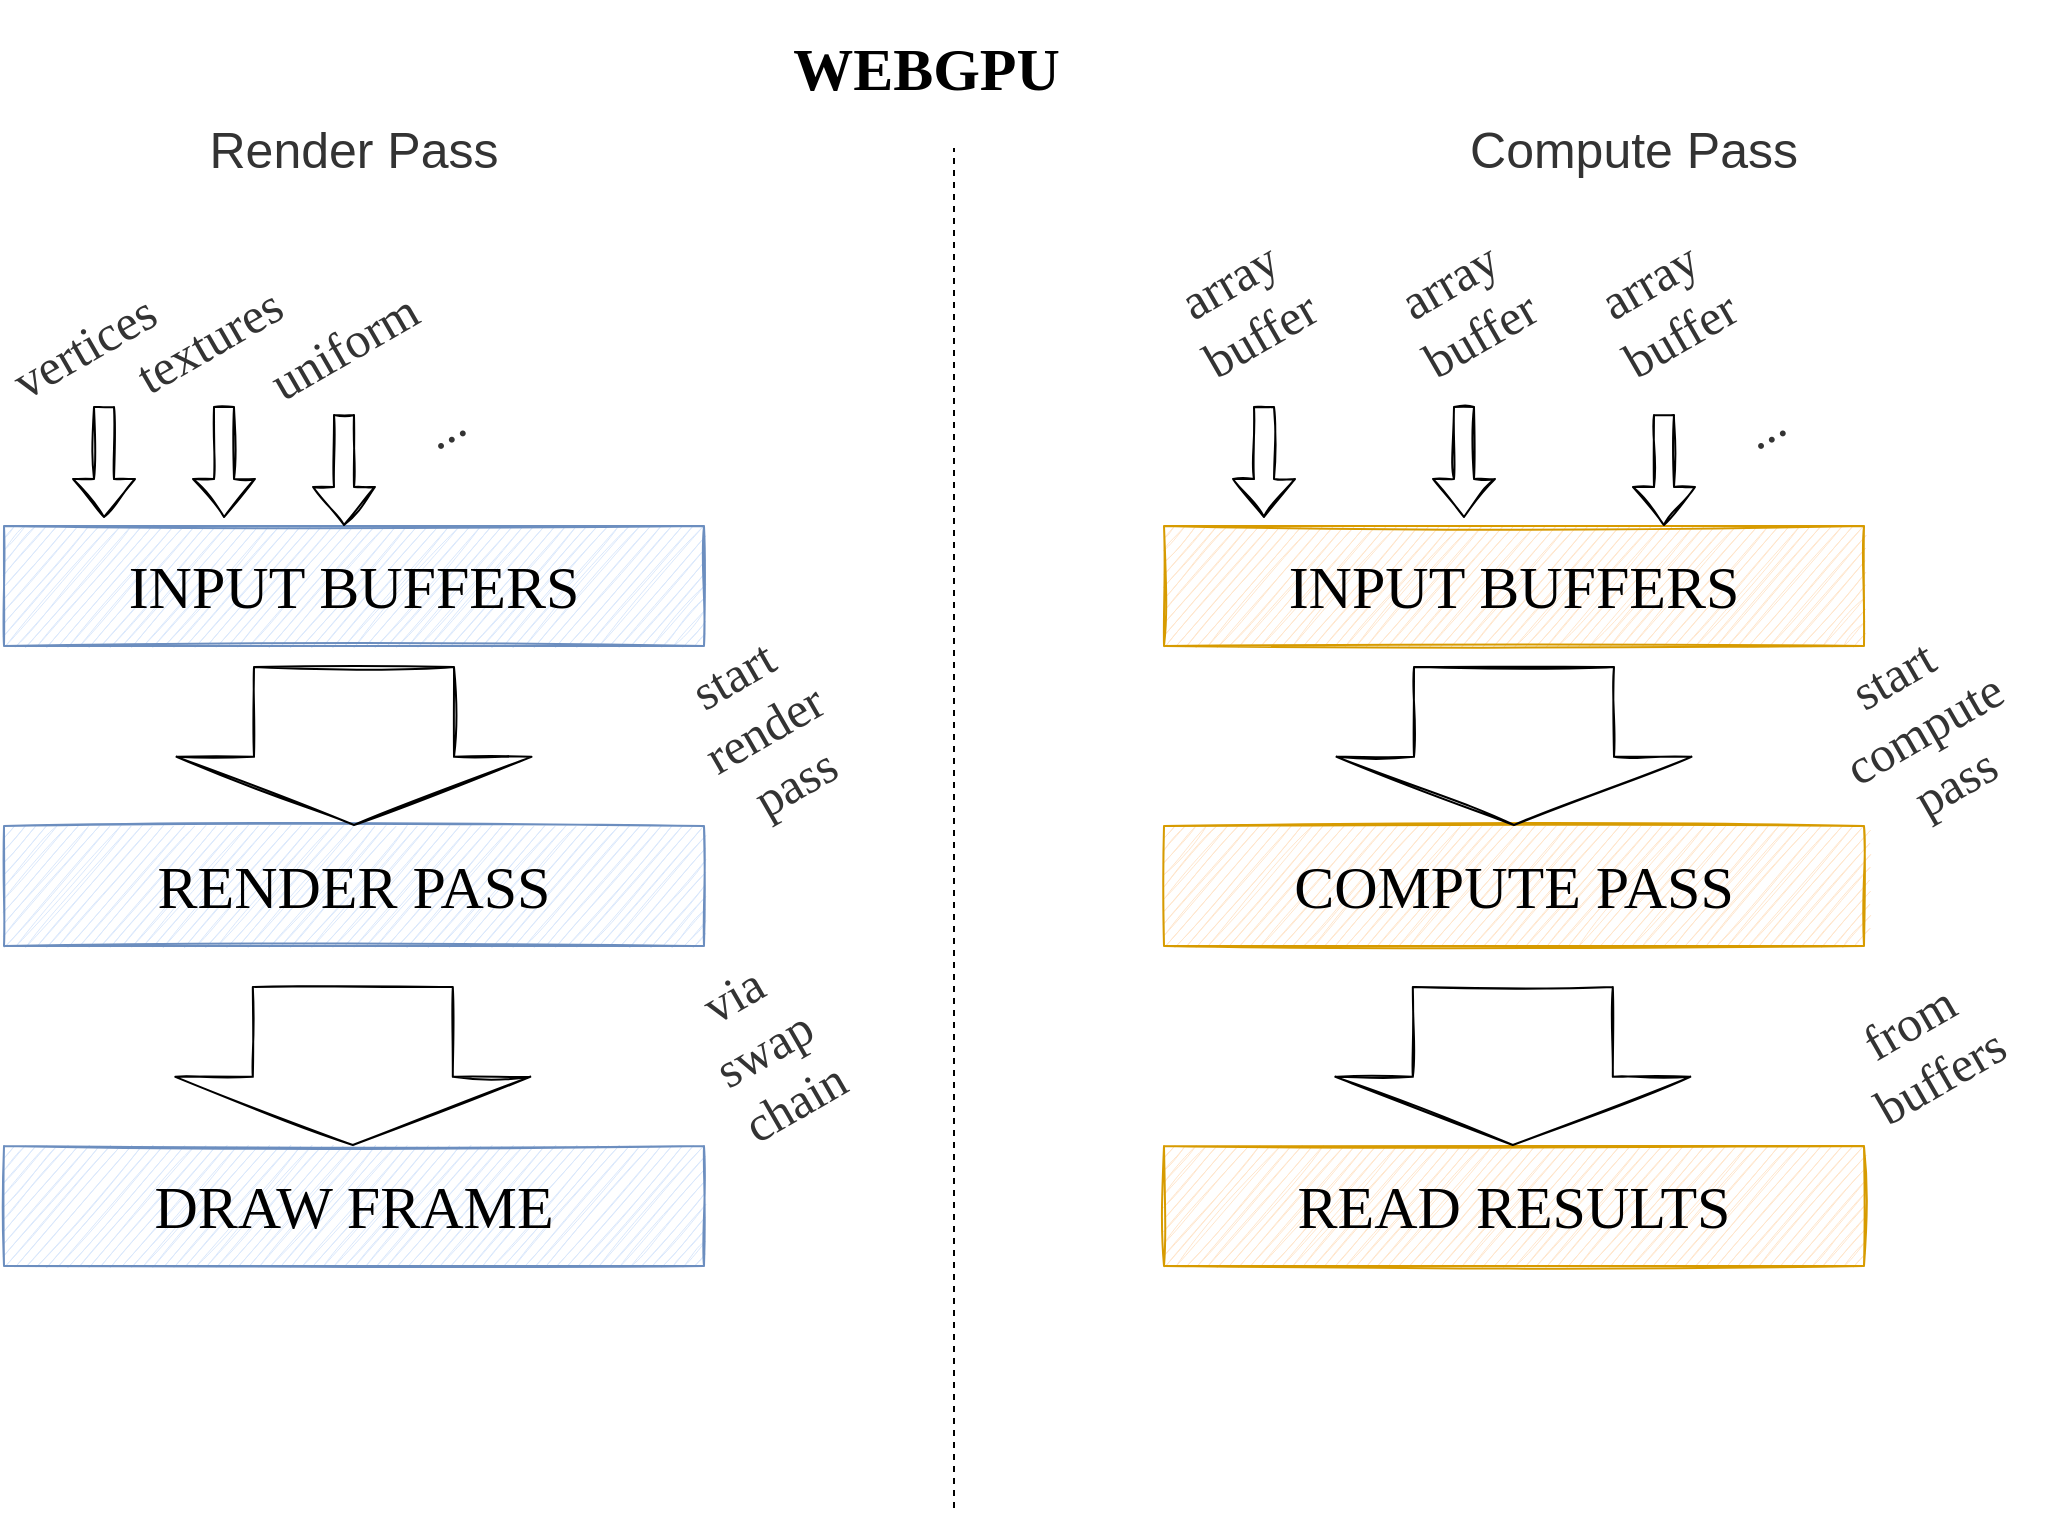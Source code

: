 <mxfile version="14.2.7" type="github">
  <diagram id="2PWqOyK30ByD1Av7zfay" name="Page-1">
    <mxGraphModel dx="1647" dy="896" grid="1" gridSize="10" guides="1" tooltips="1" connect="1" arrows="1" fold="1" page="1" pageScale="1" pageWidth="1169" pageHeight="827" math="0" shadow="0">
      <root>
        <mxCell id="0" />
        <mxCell id="1" parent="0" />
        <mxCell id="guxchqbyqDh5aLnwngeI-1" value="&lt;h1&gt;&lt;font face=&quot;Verdana&quot; style=&quot;font-size: 30px&quot;&gt;WEBGPU&amp;nbsp;&lt;/font&gt;&lt;/h1&gt;" style="text;html=1;strokeColor=none;fillColor=none;align=center;verticalAlign=middle;whiteSpace=wrap;rounded=0;" vertex="1" parent="1">
          <mxGeometry x="270" y="40" width="610" height="20" as="geometry" />
        </mxCell>
        <mxCell id="guxchqbyqDh5aLnwngeI-2" value="&lt;font style=&quot;line-height: 100% ; font-size: 30px&quot; face=&quot;Comic Sans MS&quot;&gt;INPUT BUFFERS&lt;/font&gt;" style="rounded=0;whiteSpace=wrap;html=1;fillColor=#dae8fc;strokeColor=#6c8ebf;sketch=1;labelBackgroundColor=none;" vertex="1" parent="1">
          <mxGeometry x="110" y="279" width="350" height="60" as="geometry" />
        </mxCell>
        <mxCell id="guxchqbyqDh5aLnwngeI-3" value="&lt;font style=&quot;line-height: 100% ; font-size: 30px&quot; face=&quot;Comic Sans MS&quot;&gt;RENDER PASS&lt;/font&gt;" style="rounded=0;whiteSpace=wrap;html=1;fillColor=#dae8fc;strokeColor=#6c8ebf;sketch=1;labelBackgroundColor=none;" vertex="1" parent="1">
          <mxGeometry x="110" y="429" width="350" height="60" as="geometry" />
        </mxCell>
        <mxCell id="guxchqbyqDh5aLnwngeI-4" value="&lt;font style=&quot;line-height: 100% ; font-size: 30px&quot; face=&quot;Comic Sans MS&quot;&gt;DRAW FRAME&lt;/font&gt;" style="rounded=0;whiteSpace=wrap;html=1;fillColor=#dae8fc;strokeColor=#6c8ebf;sketch=1;labelBackgroundColor=none;" vertex="1" parent="1">
          <mxGeometry x="110" y="589" width="350" height="60" as="geometry" />
        </mxCell>
        <mxCell id="guxchqbyqDh5aLnwngeI-5" value="" style="shape=flexArrow;endArrow=classic;html=1;fontColor=#333333;sketch=1;" edge="1" parent="1">
          <mxGeometry width="50" height="50" relative="1" as="geometry">
            <mxPoint x="160" y="219" as="sourcePoint" />
            <mxPoint x="160" y="275" as="targetPoint" />
          </mxGeometry>
        </mxCell>
        <mxCell id="guxchqbyqDh5aLnwngeI-6" value="&lt;font face=&quot;Comic Sans MS&quot; style=&quot;font-size: 25px;&quot;&gt;vertices&lt;/font&gt;" style="text;html=1;strokeColor=none;fillColor=none;align=center;verticalAlign=middle;whiteSpace=wrap;rounded=0;labelBackgroundColor=none;sketch=1;fontColor=#333333;rotation=-30;fontSize=25;" vertex="1" parent="1">
          <mxGeometry x="130" y="179" width="40" height="20" as="geometry" />
        </mxCell>
        <mxCell id="guxchqbyqDh5aLnwngeI-7" value="" style="shape=flexArrow;endArrow=classic;html=1;fontColor=#333333;sketch=1;" edge="1" parent="1">
          <mxGeometry width="50" height="50" relative="1" as="geometry">
            <mxPoint x="220" y="219" as="sourcePoint" />
            <mxPoint x="220" y="275" as="targetPoint" />
          </mxGeometry>
        </mxCell>
        <mxCell id="guxchqbyqDh5aLnwngeI-8" value="&lt;font face=&quot;Comic Sans MS&quot; style=&quot;font-size: 25px;&quot;&gt;&lt;span style=&quot;font-size: 25px;&quot;&gt;textures&lt;br style=&quot;font-size: 25px;&quot;&gt;&lt;br style=&quot;font-size: 25px;&quot;&gt;&lt;/span&gt;&lt;/font&gt;" style="text;html=1;strokeColor=none;fillColor=none;align=center;verticalAlign=middle;whiteSpace=wrap;rounded=0;labelBackgroundColor=none;sketch=1;fontColor=#333333;rotation=-30;fontSize=25;" vertex="1" parent="1">
          <mxGeometry x="200" y="189" width="40" height="20" as="geometry" />
        </mxCell>
        <mxCell id="guxchqbyqDh5aLnwngeI-13" value="" style="shape=flexArrow;endArrow=classic;html=1;fontColor=#333333;sketch=1;" edge="1" parent="1">
          <mxGeometry width="50" height="50" relative="1" as="geometry">
            <mxPoint x="280" y="223" as="sourcePoint" />
            <mxPoint x="280" y="279" as="targetPoint" />
          </mxGeometry>
        </mxCell>
        <mxCell id="guxchqbyqDh5aLnwngeI-14" value="&lt;font face=&quot;Comic Sans MS&quot; style=&quot;font-size: 25px;&quot;&gt;&lt;span style=&quot;font-size: 25px;&quot;&gt;uniform&lt;br style=&quot;font-size: 25px;&quot;&gt;&lt;/span&gt;&lt;/font&gt;" style="text;html=1;strokeColor=none;fillColor=none;align=center;verticalAlign=middle;whiteSpace=wrap;rounded=0;labelBackgroundColor=none;sketch=1;fontColor=#333333;rotation=-30;fontSize=25;" vertex="1" parent="1">
          <mxGeometry x="260" y="179" width="40" height="20" as="geometry" />
        </mxCell>
        <mxCell id="guxchqbyqDh5aLnwngeI-17" value="&lt;font face=&quot;Comic Sans MS&quot; style=&quot;font-size: 25px;&quot;&gt;&lt;font style=&quot;font-size: 25px;&quot;&gt;...&lt;/font&gt;&lt;br style=&quot;font-size: 25px;&quot;&gt;&lt;/font&gt;" style="text;html=1;strokeColor=none;fillColor=none;align=center;verticalAlign=middle;whiteSpace=wrap;rounded=0;labelBackgroundColor=none;sketch=1;fontColor=#333333;rotation=-30;fontSize=25;" vertex="1" parent="1">
          <mxGeometry x="310" y="219" width="40" height="20" as="geometry" />
        </mxCell>
        <mxCell id="guxchqbyqDh5aLnwngeI-18" value="" style="shape=flexArrow;endArrow=classic;html=1;fontColor=#333333;sketch=1;width=100;endSize=11.024;entryX=0.5;entryY=0;entryDx=0;entryDy=0;endWidth=76.471;" edge="1" parent="1" target="guxchqbyqDh5aLnwngeI-3">
          <mxGeometry width="50" height="50" relative="1" as="geometry">
            <mxPoint x="285" y="349" as="sourcePoint" />
            <mxPoint x="170" y="285" as="targetPoint" />
          </mxGeometry>
        </mxCell>
        <mxCell id="guxchqbyqDh5aLnwngeI-19" value="" style="shape=flexArrow;endArrow=classic;html=1;fontColor=#333333;sketch=1;width=100;endSize=11.024;entryX=0.5;entryY=0;entryDx=0;entryDy=0;endWidth=76.471;" edge="1" parent="1">
          <mxGeometry width="50" height="50" relative="1" as="geometry">
            <mxPoint x="284.41" y="509" as="sourcePoint" />
            <mxPoint x="284.41" y="589" as="targetPoint" />
          </mxGeometry>
        </mxCell>
        <mxCell id="guxchqbyqDh5aLnwngeI-22" value="&lt;font face=&quot;Comic Sans MS&quot; style=&quot;font-size: 25px&quot;&gt;&lt;span style=&quot;font-size: 25px&quot;&gt;start render pass&lt;br style=&quot;font-size: 25px&quot;&gt;&lt;/span&gt;&lt;/font&gt;" style="text;html=1;strokeColor=none;fillColor=none;align=center;verticalAlign=middle;whiteSpace=wrap;rounded=0;labelBackgroundColor=none;sketch=1;fontColor=#333333;rotation=-30;fontSize=25;" vertex="1" parent="1">
          <mxGeometry x="470" y="370" width="40" height="20" as="geometry" />
        </mxCell>
        <mxCell id="guxchqbyqDh5aLnwngeI-23" value="&lt;font face=&quot;Comic Sans MS&quot; style=&quot;font-size: 25px&quot;&gt;&lt;span style=&quot;font-size: 25px&quot;&gt;via swap chain&lt;br style=&quot;font-size: 25px&quot;&gt;&lt;/span&gt;&lt;/font&gt;" style="text;html=1;strokeColor=none;fillColor=none;align=center;verticalAlign=middle;whiteSpace=wrap;rounded=0;labelBackgroundColor=none;sketch=1;fontColor=#333333;rotation=-30;fontSize=25;" vertex="1" parent="1">
          <mxGeometry x="470" y="530" width="40" height="20" as="geometry" />
        </mxCell>
        <mxCell id="guxchqbyqDh5aLnwngeI-25" value="Render Pass" style="text;html=1;strokeColor=none;fillColor=none;align=center;verticalAlign=middle;whiteSpace=wrap;rounded=0;labelBackgroundColor=none;sketch=1;fontSize=25;fontColor=#333333;" vertex="1" parent="1">
          <mxGeometry x="200" y="80" width="170" height="20" as="geometry" />
        </mxCell>
        <mxCell id="guxchqbyqDh5aLnwngeI-26" value="Compute Pass" style="text;html=1;strokeColor=none;fillColor=none;align=center;verticalAlign=middle;whiteSpace=wrap;rounded=0;labelBackgroundColor=none;sketch=1;fontSize=25;fontColor=#333333;" vertex="1" parent="1">
          <mxGeometry x="840" y="80" width="170" height="20" as="geometry" />
        </mxCell>
        <mxCell id="guxchqbyqDh5aLnwngeI-27" value="&lt;font style=&quot;line-height: 100% ; font-size: 30px&quot; face=&quot;Comic Sans MS&quot;&gt;INPUT BUFFERS&lt;/font&gt;" style="rounded=0;whiteSpace=wrap;html=1;fillColor=#ffe6cc;strokeColor=#d79b00;sketch=1;labelBackgroundColor=none;" vertex="1" parent="1">
          <mxGeometry x="690" y="279" width="350" height="60" as="geometry" />
        </mxCell>
        <mxCell id="guxchqbyqDh5aLnwngeI-28" value="&lt;font style=&quot;line-height: 100% ; font-size: 30px&quot; face=&quot;Comic Sans MS&quot;&gt;COMPUTE PASS&lt;/font&gt;" style="rounded=0;whiteSpace=wrap;html=1;fillColor=#ffe6cc;strokeColor=#d79b00;sketch=1;labelBackgroundColor=none;" vertex="1" parent="1">
          <mxGeometry x="690" y="429" width="350" height="60" as="geometry" />
        </mxCell>
        <mxCell id="guxchqbyqDh5aLnwngeI-29" value="&lt;font style=&quot;line-height: 100% ; font-size: 30px&quot; face=&quot;Comic Sans MS&quot;&gt;READ RESULTS&lt;/font&gt;" style="rounded=0;whiteSpace=wrap;html=1;fillColor=#ffe6cc;strokeColor=#d79b00;sketch=1;labelBackgroundColor=none;" vertex="1" parent="1">
          <mxGeometry x="690" y="589" width="350" height="60" as="geometry" />
        </mxCell>
        <mxCell id="guxchqbyqDh5aLnwngeI-30" value="" style="shape=flexArrow;endArrow=classic;html=1;fontColor=#333333;sketch=1;" edge="1" parent="1">
          <mxGeometry width="50" height="50" relative="1" as="geometry">
            <mxPoint x="740" y="219" as="sourcePoint" />
            <mxPoint x="740" y="275" as="targetPoint" />
          </mxGeometry>
        </mxCell>
        <mxCell id="guxchqbyqDh5aLnwngeI-31" value="&lt;font face=&quot;Comic Sans MS&quot; style=&quot;font-size: 25px&quot;&gt;array buffer&lt;/font&gt;" style="text;html=1;strokeColor=none;fillColor=none;align=center;verticalAlign=middle;whiteSpace=wrap;rounded=0;labelBackgroundColor=none;sketch=1;fontColor=#333333;rotation=-30;fontSize=25;" vertex="1" parent="1">
          <mxGeometry x="710" y="159" width="40" height="20" as="geometry" />
        </mxCell>
        <mxCell id="guxchqbyqDh5aLnwngeI-32" value="" style="shape=flexArrow;endArrow=classic;html=1;fontColor=#333333;sketch=1;" edge="1" parent="1">
          <mxGeometry width="50" height="50" relative="1" as="geometry">
            <mxPoint x="840" y="219" as="sourcePoint" />
            <mxPoint x="840" y="275" as="targetPoint" />
          </mxGeometry>
        </mxCell>
        <mxCell id="guxchqbyqDh5aLnwngeI-33" value="&lt;font face=&quot;Comic Sans MS&quot; style=&quot;font-size: 25px&quot;&gt;&lt;span style=&quot;font-size: 25px&quot;&gt;array buffer&lt;br style=&quot;font-size: 25px&quot;&gt;&lt;/span&gt;&lt;/font&gt;" style="text;html=1;strokeColor=none;fillColor=none;align=center;verticalAlign=middle;whiteSpace=wrap;rounded=0;labelBackgroundColor=none;sketch=1;fontColor=#333333;rotation=-30;fontSize=25;" vertex="1" parent="1">
          <mxGeometry x="820" y="159" width="40" height="20" as="geometry" />
        </mxCell>
        <mxCell id="guxchqbyqDh5aLnwngeI-34" value="" style="shape=flexArrow;endArrow=classic;html=1;fontColor=#333333;sketch=1;" edge="1" parent="1">
          <mxGeometry width="50" height="50" relative="1" as="geometry">
            <mxPoint x="940" y="223" as="sourcePoint" />
            <mxPoint x="940" y="279" as="targetPoint" />
          </mxGeometry>
        </mxCell>
        <mxCell id="guxchqbyqDh5aLnwngeI-35" value="&lt;font face=&quot;Comic Sans MS&quot; style=&quot;font-size: 25px&quot;&gt;&lt;span style=&quot;font-size: 25px&quot;&gt;array buffer&lt;br style=&quot;font-size: 25px&quot;&gt;&lt;/span&gt;&lt;/font&gt;" style="text;html=1;strokeColor=none;fillColor=none;align=center;verticalAlign=middle;whiteSpace=wrap;rounded=0;labelBackgroundColor=none;sketch=1;fontColor=#333333;rotation=-30;fontSize=25;" vertex="1" parent="1">
          <mxGeometry x="920" y="159" width="40" height="20" as="geometry" />
        </mxCell>
        <mxCell id="guxchqbyqDh5aLnwngeI-36" value="&lt;font face=&quot;Comic Sans MS&quot; style=&quot;font-size: 25px;&quot;&gt;&lt;font style=&quot;font-size: 25px;&quot;&gt;...&lt;/font&gt;&lt;br style=&quot;font-size: 25px;&quot;&gt;&lt;/font&gt;" style="text;html=1;strokeColor=none;fillColor=none;align=center;verticalAlign=middle;whiteSpace=wrap;rounded=0;labelBackgroundColor=none;sketch=1;fontColor=#333333;rotation=-30;fontSize=25;" vertex="1" parent="1">
          <mxGeometry x="970" y="219" width="40" height="20" as="geometry" />
        </mxCell>
        <mxCell id="guxchqbyqDh5aLnwngeI-37" value="" style="shape=flexArrow;endArrow=classic;html=1;fontColor=#333333;sketch=1;width=100;endSize=11.024;entryX=0.5;entryY=0;entryDx=0;entryDy=0;endWidth=76.471;" edge="1" parent="1" target="guxchqbyqDh5aLnwngeI-28">
          <mxGeometry width="50" height="50" relative="1" as="geometry">
            <mxPoint x="865" y="349" as="sourcePoint" />
            <mxPoint x="750" y="285" as="targetPoint" />
          </mxGeometry>
        </mxCell>
        <mxCell id="guxchqbyqDh5aLnwngeI-38" value="" style="shape=flexArrow;endArrow=classic;html=1;fontColor=#333333;sketch=1;width=100;endSize=11.024;entryX=0.5;entryY=0;entryDx=0;entryDy=0;endWidth=76.471;" edge="1" parent="1">
          <mxGeometry width="50" height="50" relative="1" as="geometry">
            <mxPoint x="864.41" y="509" as="sourcePoint" />
            <mxPoint x="864.41" y="589" as="targetPoint" />
          </mxGeometry>
        </mxCell>
        <mxCell id="guxchqbyqDh5aLnwngeI-39" value="&lt;font face=&quot;Comic Sans MS&quot; style=&quot;font-size: 25px&quot;&gt;&lt;span style=&quot;font-size: 25px&quot;&gt;start compute&lt;br&gt;pass&lt;br style=&quot;font-size: 25px&quot;&gt;&lt;/span&gt;&lt;/font&gt;" style="text;html=1;strokeColor=none;fillColor=none;align=center;verticalAlign=middle;whiteSpace=wrap;rounded=0;labelBackgroundColor=none;sketch=1;fontColor=#333333;rotation=-30;fontSize=25;" vertex="1" parent="1">
          <mxGeometry x="1050" y="370" width="40" height="20" as="geometry" />
        </mxCell>
        <mxCell id="guxchqbyqDh5aLnwngeI-40" value="&lt;font face=&quot;Comic Sans MS&quot; style=&quot;font-size: 25px&quot;&gt;&lt;span style=&quot;font-size: 25px&quot;&gt;from buffers&lt;br style=&quot;font-size: 25px&quot;&gt;&lt;/span&gt;&lt;/font&gt;" style="text;html=1;strokeColor=none;fillColor=none;align=center;verticalAlign=middle;whiteSpace=wrap;rounded=0;labelBackgroundColor=none;sketch=1;fontColor=#333333;rotation=-30;fontSize=25;" vertex="1" parent="1">
          <mxGeometry x="1050" y="530" width="40" height="20" as="geometry" />
        </mxCell>
        <mxCell id="guxchqbyqDh5aLnwngeI-46" value="" style="endArrow=none;dashed=1;html=1;fontSize=25;fontColor=#333333;" edge="1" parent="1">
          <mxGeometry width="50" height="50" relative="1" as="geometry">
            <mxPoint x="585" y="770" as="sourcePoint" />
            <mxPoint x="585" y="90" as="targetPoint" />
          </mxGeometry>
        </mxCell>
      </root>
    </mxGraphModel>
  </diagram>
</mxfile>
